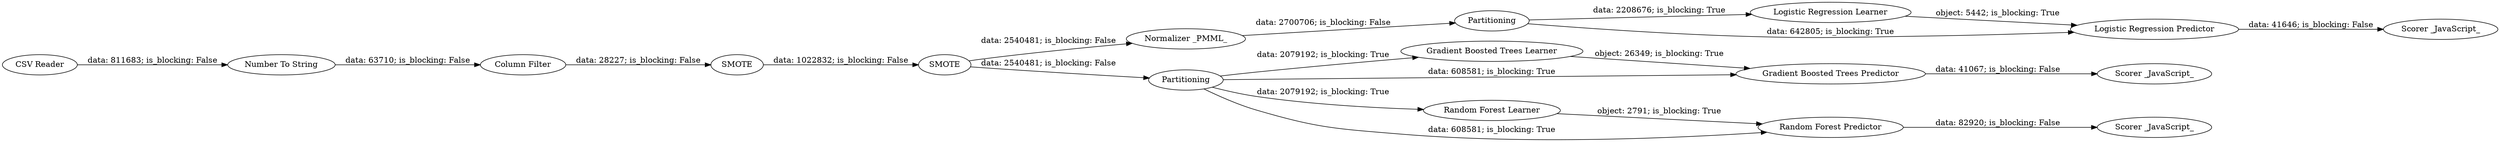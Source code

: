 digraph {
	"3198647425061606004_335" [label=SMOTE]
	"3198647425061606004_18" [label="Random Forest Predictor"]
	"3198647425061606004_340" [label="Gradient Boosted Trees Predictor"]
	"3198647425061606004_17" [label="Random Forest Learner"]
	"3198647425061606004_345" [label="Scorer _JavaScript_"]
	"3198647425061606004_316" [label="Normalizer _PMML_"]
	"3198647425061606004_343" [label=Partitioning]
	"3198647425061606004_339" [label="Gradient Boosted Trees Learner"]
	"3198647425061606004_341" [label="Number To String"]
	"3198647425061606004_323" [label=SMOTE]
	"3198647425061606004_334" [label="Column Filter"]
	"3198647425061606004_338" [label="Logistic Regression Learner"]
	"3198647425061606004_344" [label="Scorer _JavaScript_"]
	"3198647425061606004_322" [label="Logistic Regression Predictor"]
	"3198647425061606004_294" [label=Partitioning]
	"3198647425061606004_19" [label="Scorer _JavaScript_"]
	"3198647425061606004_1" [label="CSV Reader"]
	"3198647425061606004_322" -> "3198647425061606004_345" [label="data: 41646; is_blocking: False"]
	"3198647425061606004_340" -> "3198647425061606004_344" [label="data: 41067; is_blocking: False"]
	"3198647425061606004_343" -> "3198647425061606004_339" [label="data: 2079192; is_blocking: True"]
	"3198647425061606004_17" -> "3198647425061606004_18" [label="object: 2791; is_blocking: True"]
	"3198647425061606004_294" -> "3198647425061606004_322" [label="data: 642805; is_blocking: True"]
	"3198647425061606004_334" -> "3198647425061606004_323" [label="data: 28227; is_blocking: False"]
	"3198647425061606004_343" -> "3198647425061606004_340" [label="data: 608581; is_blocking: True"]
	"3198647425061606004_343" -> "3198647425061606004_17" [label="data: 2079192; is_blocking: True"]
	"3198647425061606004_316" -> "3198647425061606004_294" [label="data: 2700706; is_blocking: False"]
	"3198647425061606004_294" -> "3198647425061606004_338" [label="data: 2208676; is_blocking: True"]
	"3198647425061606004_341" -> "3198647425061606004_334" [label="data: 63710; is_blocking: False"]
	"3198647425061606004_343" -> "3198647425061606004_18" [label="data: 608581; is_blocking: True"]
	"3198647425061606004_18" -> "3198647425061606004_19" [label="data: 82920; is_blocking: False"]
	"3198647425061606004_323" -> "3198647425061606004_335" [label="data: 1022832; is_blocking: False"]
	"3198647425061606004_335" -> "3198647425061606004_343" [label="data: 2540481; is_blocking: False"]
	"3198647425061606004_339" -> "3198647425061606004_340" [label="object: 26349; is_blocking: True"]
	"3198647425061606004_338" -> "3198647425061606004_322" [label="object: 5442; is_blocking: True"]
	"3198647425061606004_1" -> "3198647425061606004_341" [label="data: 811683; is_blocking: False"]
	"3198647425061606004_335" -> "3198647425061606004_316" [label="data: 2540481; is_blocking: False"]
	rankdir=LR
}
